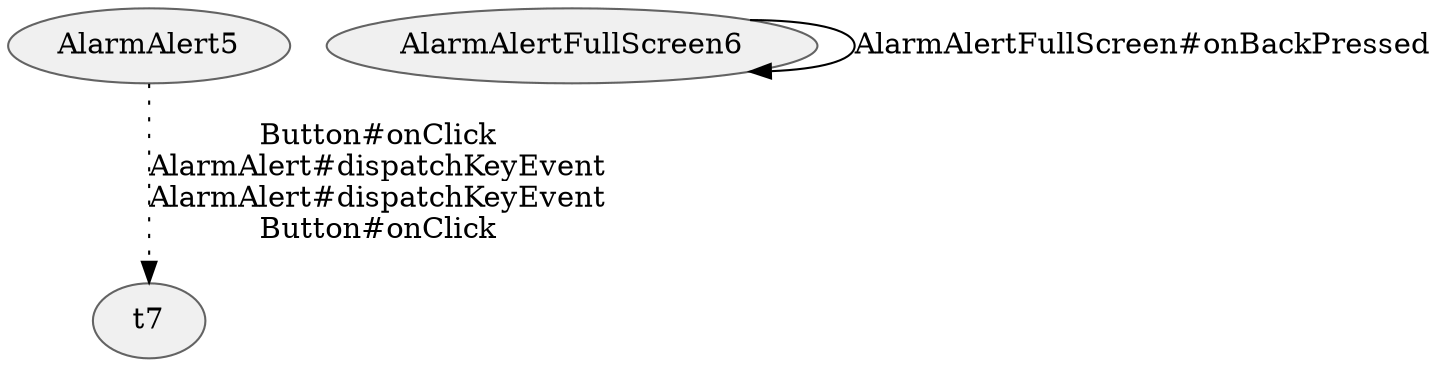 digraph {
fontname="Helvetica";
node[style="filled,solid", colorscheme=greys3, fillcolor=1, color=3];


AlarmAlert5;
t7;
AlarmAlertFullScreen6;


AlarmAlert5 -> t7[label="Button#onClick
AlarmAlert#dispatchKeyEvent
AlarmAlert#dispatchKeyEvent
Button#onClick
",style=dotted];
AlarmAlertFullScreen6 -> AlarmAlertFullScreen6[label="AlarmAlertFullScreen#onBackPressed"];


{rank=min; AlarmAlertFullScreen6 AlarmAlert5 }
{rank=same; t7}

}